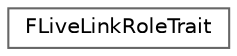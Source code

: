 digraph "Graphical Class Hierarchy"
{
 // INTERACTIVE_SVG=YES
 // LATEX_PDF_SIZE
  bgcolor="transparent";
  edge [fontname=Helvetica,fontsize=10,labelfontname=Helvetica,labelfontsize=10];
  node [fontname=Helvetica,fontsize=10,shape=box,height=0.2,width=0.4];
  rankdir="LR";
  Node0 [id="Node000000",label="FLiveLinkRoleTrait",height=0.2,width=0.4,color="grey40", fillcolor="white", style="filled",URL="$df/d3b/classFLiveLinkRoleTrait.html",tooltip=" "];
}
